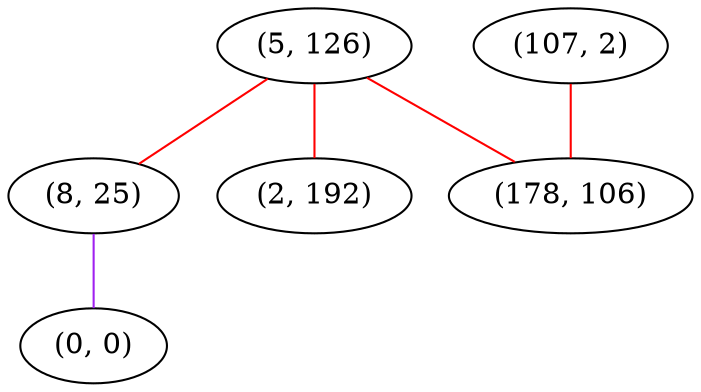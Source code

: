 graph "" {
"(5, 126)";
"(8, 25)";
"(0, 0)";
"(107, 2)";
"(2, 192)";
"(178, 106)";
"(5, 126)" -- "(8, 25)"  [color=red, key=0, weight=1];
"(5, 126)" -- "(2, 192)"  [color=red, key=0, weight=1];
"(5, 126)" -- "(178, 106)"  [color=red, key=0, weight=1];
"(8, 25)" -- "(0, 0)"  [color=purple, key=0, weight=4];
"(107, 2)" -- "(178, 106)"  [color=red, key=0, weight=1];
}
